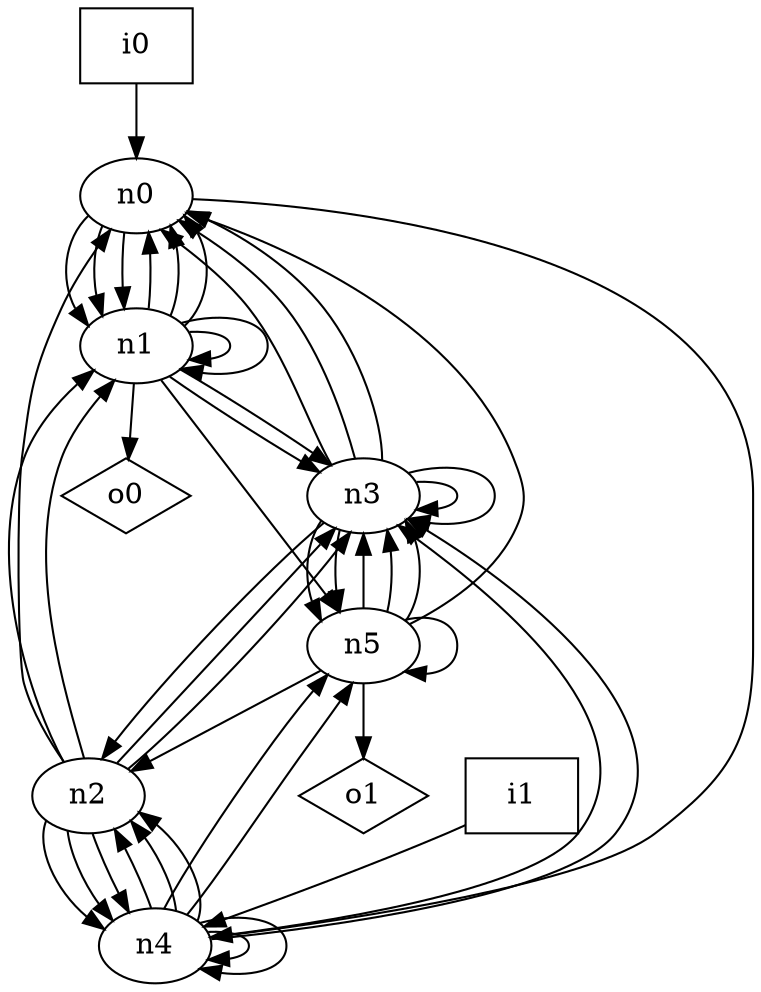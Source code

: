 digraph G {
n0 [label="n0"];
n1 [label="n1"];
n2 [label="n2"];
n3 [label="n3"];
n4 [label="n4"];
n5 [label="n5"];
n6 [label="i0",shape="box"];
n7 [label="i1",shape="box"];
n8 [label="o0",shape="diamond"];
n9 [label="o1",shape="diamond"];
n0 -> n1
n0 -> n1
n0 -> n1
n0 -> n4
n1 -> n0
n1 -> n0
n1 -> n0
n1 -> n1
n1 -> n1
n1 -> n3
n1 -> n3
n1 -> n5
n1 -> n8
n2 -> n0
n2 -> n1
n2 -> n1
n2 -> n3
n2 -> n3
n2 -> n4
n2 -> n4
n2 -> n4
n3 -> n0
n3 -> n0
n3 -> n0
n3 -> n2
n3 -> n3
n3 -> n3
n3 -> n5
n3 -> n5
n4 -> n2
n4 -> n2
n4 -> n2
n4 -> n3
n4 -> n3
n4 -> n4
n4 -> n4
n4 -> n5
n4 -> n5
n5 -> n0
n5 -> n2
n5 -> n3
n5 -> n3
n5 -> n3
n5 -> n5
n5 -> n9
n6 -> n0
n7 -> n4
}